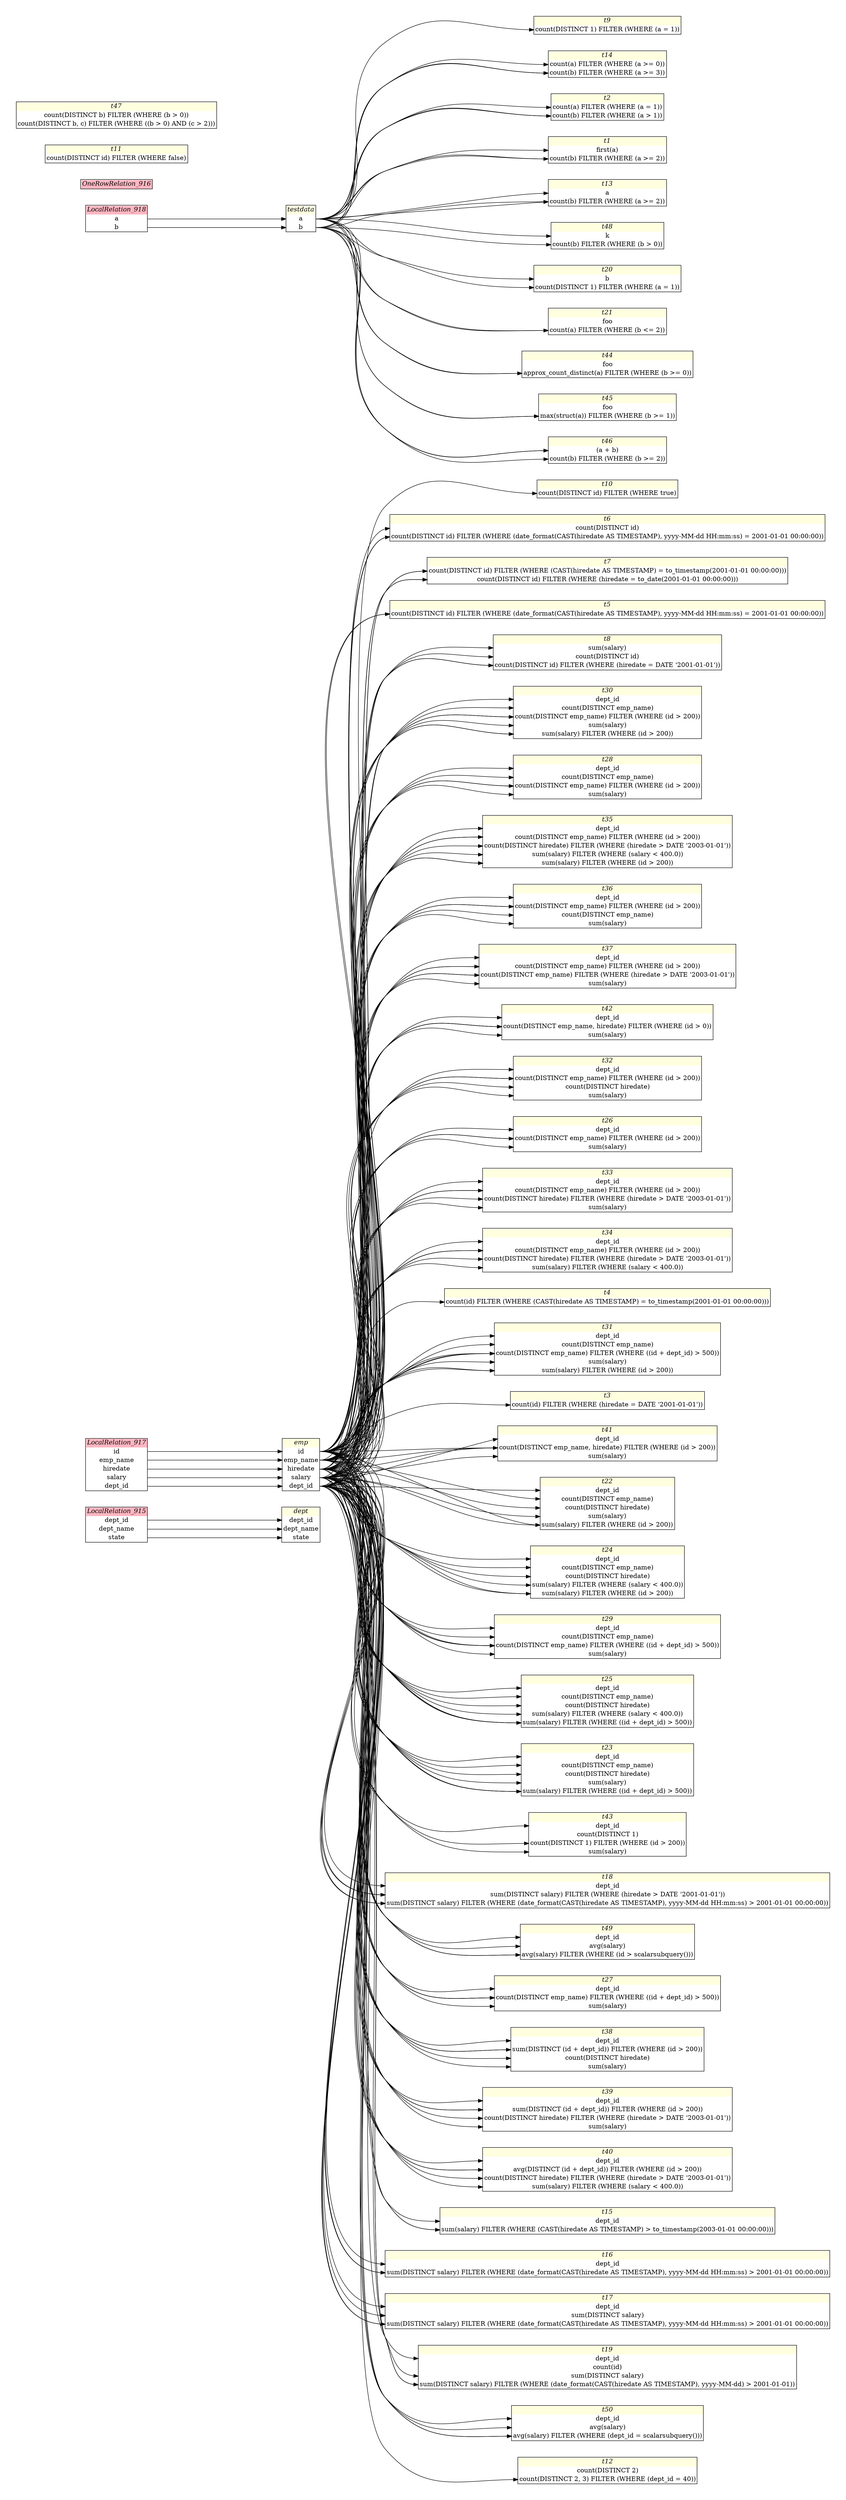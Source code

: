 // Automatically generated by SQLFlowTestSuite


digraph {
  graph [pad="0.5", nodesep="0.5", ranksep="2", fontname="Helvetica"];
  node [shape=plain]
  rankdir=LR;

  
"LocalRelation_915" [label=<
<table border="1" cellborder="0" cellspacing="0">
  <tr><td bgcolor="lightpink"><i>LocalRelation_915</i></td></tr>
  <tr><td port="0">dept_id</td></tr>
<tr><td port="1">dept_name</td></tr>
<tr><td port="2">state</td></tr>
</table>>];
           

"LocalRelation_917" [label=<
<table border="1" cellborder="0" cellspacing="0">
  <tr><td bgcolor="lightpink"><i>LocalRelation_917</i></td></tr>
  <tr><td port="0">id</td></tr>
<tr><td port="1">emp_name</td></tr>
<tr><td port="2">hiredate</td></tr>
<tr><td port="3">salary</td></tr>
<tr><td port="4">dept_id</td></tr>
</table>>];
           

"LocalRelation_918" [label=<
<table border="1" cellborder="0" cellspacing="0">
  <tr><td bgcolor="lightpink"><i>LocalRelation_918</i></td></tr>
  <tr><td port="0">a</td></tr>
<tr><td port="1">b</td></tr>
</table>>];
           

"OneRowRelation_916" [label=<
<table border="1" cellborder="0" cellspacing="0">
  <tr><td bgcolor="lightpink"><i>OneRowRelation_916</i></td></tr>
  
</table>>];
           

"dept" [label=<
<table border="1" cellborder="0" cellspacing="0">
  <tr><td bgcolor="lightyellow"><i>dept</i></td></tr>
  <tr><td port="0">dept_id</td></tr>
<tr><td port="1">dept_name</td></tr>
<tr><td port="2">state</td></tr>
</table>>];
           

"emp" [label=<
<table border="1" cellborder="0" cellspacing="0">
  <tr><td bgcolor="lightyellow"><i>emp</i></td></tr>
  <tr><td port="0">id</td></tr>
<tr><td port="1">emp_name</td></tr>
<tr><td port="2">hiredate</td></tr>
<tr><td port="3">salary</td></tr>
<tr><td port="4">dept_id</td></tr>
</table>>];
           

"t1" [label=<
<table border="1" cellborder="0" cellspacing="0">
  <tr><td bgcolor="lightyellow"><i>t1</i></td></tr>
  <tr><td port="0">b</td></tr>
</table>>];
           

"t1" [label=<
<table border="1" cellborder="0" cellspacing="0">
  <tr><td bgcolor="lightyellow"><i>t1</i></td></tr>
  <tr><td port="0">first(a)</td></tr>
<tr><td port="1">count(b) FILTER (WHERE (a &gt;= 2))</td></tr>
</table>>];
           

"t10" [label=<
<table border="1" cellborder="0" cellspacing="0">
  <tr><td bgcolor="lightyellow"><i>t10</i></td></tr>
  <tr><td port="0">count(DISTINCT id) FILTER (WHERE true)</td></tr>
</table>>];
           

"t11" [label=<
<table border="1" cellborder="0" cellspacing="0">
  <tr><td bgcolor="lightyellow"><i>t11</i></td></tr>
  <tr><td port="0">count(DISTINCT id) FILTER (WHERE false)</td></tr>
</table>>];
           

"t12" [label=<
<table border="1" cellborder="0" cellspacing="0">
  <tr><td bgcolor="lightyellow"><i>t12</i></td></tr>
  <tr><td port="0">count(DISTINCT 2)</td></tr>
<tr><td port="1">count(DISTINCT 2, 3) FILTER (WHERE (dept_id = 40))</td></tr>
</table>>];
           

"t13" [label=<
<table border="1" cellborder="0" cellspacing="0">
  <tr><td bgcolor="lightyellow"><i>t13</i></td></tr>
  <tr><td port="0">a</td></tr>
<tr><td port="1">count(b) FILTER (WHERE (a &gt;= 2))</td></tr>
</table>>];
           

"t14" [label=<
<table border="1" cellborder="0" cellspacing="0">
  <tr><td bgcolor="lightyellow"><i>t14</i></td></tr>
  <tr><td port="0">count(a) FILTER (WHERE (a &gt;= 0))</td></tr>
<tr><td port="1">count(b) FILTER (WHERE (a &gt;= 3))</td></tr>
</table>>];
           

"t15" [label=<
<table border="1" cellborder="0" cellspacing="0">
  <tr><td bgcolor="lightyellow"><i>t15</i></td></tr>
  <tr><td port="0">dept_id</td></tr>
<tr><td port="1">sum(salary) FILTER (WHERE (CAST(hiredate AS TIMESTAMP) &gt; to_timestamp(2003-01-01 00:00:00)))</td></tr>
</table>>];
           

"t16" [label=<
<table border="1" cellborder="0" cellspacing="0">
  <tr><td bgcolor="lightyellow"><i>t16</i></td></tr>
  <tr><td port="0">dept_id</td></tr>
<tr><td port="1">sum(DISTINCT salary) FILTER (WHERE (date_format(CAST(hiredate AS TIMESTAMP), yyyy-MM-dd HH:mm:ss) &gt; 2001-01-01 00:00:00))</td></tr>
</table>>];
           

"t17" [label=<
<table border="1" cellborder="0" cellspacing="0">
  <tr><td bgcolor="lightyellow"><i>t17</i></td></tr>
  <tr><td port="0">dept_id</td></tr>
<tr><td port="1">sum(DISTINCT salary)</td></tr>
<tr><td port="2">sum(DISTINCT salary) FILTER (WHERE (date_format(CAST(hiredate AS TIMESTAMP), yyyy-MM-dd HH:mm:ss) &gt; 2001-01-01 00:00:00))</td></tr>
</table>>];
           

"t18" [label=<
<table border="1" cellborder="0" cellspacing="0">
  <tr><td bgcolor="lightyellow"><i>t18</i></td></tr>
  <tr><td port="0">dept_id</td></tr>
<tr><td port="1">sum(DISTINCT salary) FILTER (WHERE (hiredate &gt; DATE '2001-01-01'))</td></tr>
<tr><td port="2">sum(DISTINCT salary) FILTER (WHERE (date_format(CAST(hiredate AS TIMESTAMP), yyyy-MM-dd HH:mm:ss) &gt; 2001-01-01 00:00:00))</td></tr>
</table>>];
           

"t19" [label=<
<table border="1" cellborder="0" cellspacing="0">
  <tr><td bgcolor="lightyellow"><i>t19</i></td></tr>
  <tr><td port="0">dept_id</td></tr>
<tr><td port="1">count(id)</td></tr>
<tr><td port="2">sum(DISTINCT salary)</td></tr>
<tr><td port="3">sum(DISTINCT salary) FILTER (WHERE (date_format(CAST(hiredate AS TIMESTAMP), yyyy-MM-dd) &gt; 2001-01-01))</td></tr>
</table>>];
           

"t2" [label=<
<table border="1" cellborder="0" cellspacing="0">
  <tr><td bgcolor="lightyellow"><i>t2</i></td></tr>
  <tr><td port="0">count(a) FILTER (WHERE (a = 1))</td></tr>
<tr><td port="1">count(b) FILTER (WHERE (a &gt; 1))</td></tr>
</table>>];
           

"t20" [label=<
<table border="1" cellborder="0" cellspacing="0">
  <tr><td bgcolor="lightyellow"><i>t20</i></td></tr>
  <tr><td port="0">b</td></tr>
<tr><td port="1">count(DISTINCT 1) FILTER (WHERE (a = 1))</td></tr>
</table>>];
           

"t21" [label=<
<table border="1" cellborder="0" cellspacing="0">
  <tr><td bgcolor="lightyellow"><i>t21</i></td></tr>
  <tr><td port="0">foo</td></tr>
<tr><td port="1">count(a) FILTER (WHERE (b &lt;= 2))</td></tr>
</table>>];
           

"t22" [label=<
<table border="1" cellborder="0" cellspacing="0">
  <tr><td bgcolor="lightyellow"><i>t22</i></td></tr>
  <tr><td port="0">dept_id</td></tr>
<tr><td port="1">count(DISTINCT emp_name)</td></tr>
<tr><td port="2">count(DISTINCT hiredate)</td></tr>
<tr><td port="3">sum(salary)</td></tr>
<tr><td port="4">sum(salary) FILTER (WHERE (id &gt; 200))</td></tr>
</table>>];
           

"t23" [label=<
<table border="1" cellborder="0" cellspacing="0">
  <tr><td bgcolor="lightyellow"><i>t23</i></td></tr>
  <tr><td port="0">dept_id</td></tr>
<tr><td port="1">count(DISTINCT emp_name)</td></tr>
<tr><td port="2">count(DISTINCT hiredate)</td></tr>
<tr><td port="3">sum(salary)</td></tr>
<tr><td port="4">sum(salary) FILTER (WHERE ((id + dept_id) &gt; 500))</td></tr>
</table>>];
           

"t24" [label=<
<table border="1" cellborder="0" cellspacing="0">
  <tr><td bgcolor="lightyellow"><i>t24</i></td></tr>
  <tr><td port="0">dept_id</td></tr>
<tr><td port="1">count(DISTINCT emp_name)</td></tr>
<tr><td port="2">count(DISTINCT hiredate)</td></tr>
<tr><td port="3">sum(salary) FILTER (WHERE (salary &lt; 400.0))</td></tr>
<tr><td port="4">sum(salary) FILTER (WHERE (id &gt; 200))</td></tr>
</table>>];
           

"t25" [label=<
<table border="1" cellborder="0" cellspacing="0">
  <tr><td bgcolor="lightyellow"><i>t25</i></td></tr>
  <tr><td port="0">dept_id</td></tr>
<tr><td port="1">count(DISTINCT emp_name)</td></tr>
<tr><td port="2">count(DISTINCT hiredate)</td></tr>
<tr><td port="3">sum(salary) FILTER (WHERE (salary &lt; 400.0))</td></tr>
<tr><td port="4">sum(salary) FILTER (WHERE ((id + dept_id) &gt; 500))</td></tr>
</table>>];
           

"t26" [label=<
<table border="1" cellborder="0" cellspacing="0">
  <tr><td bgcolor="lightyellow"><i>t26</i></td></tr>
  <tr><td port="0">dept_id</td></tr>
<tr><td port="1">count(DISTINCT emp_name) FILTER (WHERE (id &gt; 200))</td></tr>
<tr><td port="2">sum(salary)</td></tr>
</table>>];
           

"t27" [label=<
<table border="1" cellborder="0" cellspacing="0">
  <tr><td bgcolor="lightyellow"><i>t27</i></td></tr>
  <tr><td port="0">dept_id</td></tr>
<tr><td port="1">count(DISTINCT emp_name) FILTER (WHERE ((id + dept_id) &gt; 500))</td></tr>
<tr><td port="2">sum(salary)</td></tr>
</table>>];
           

"t28" [label=<
<table border="1" cellborder="0" cellspacing="0">
  <tr><td bgcolor="lightyellow"><i>t28</i></td></tr>
  <tr><td port="0">dept_id</td></tr>
<tr><td port="1">count(DISTINCT emp_name)</td></tr>
<tr><td port="2">count(DISTINCT emp_name) FILTER (WHERE (id &gt; 200))</td></tr>
<tr><td port="3">sum(salary)</td></tr>
</table>>];
           

"t29" [label=<
<table border="1" cellborder="0" cellspacing="0">
  <tr><td bgcolor="lightyellow"><i>t29</i></td></tr>
  <tr><td port="0">dept_id</td></tr>
<tr><td port="1">count(DISTINCT emp_name)</td></tr>
<tr><td port="2">count(DISTINCT emp_name) FILTER (WHERE ((id + dept_id) &gt; 500))</td></tr>
<tr><td port="3">sum(salary)</td></tr>
</table>>];
           

"t3" [label=<
<table border="1" cellborder="0" cellspacing="0">
  <tr><td bgcolor="lightyellow"><i>t3</i></td></tr>
  <tr><td port="0">count(id) FILTER (WHERE (hiredate = DATE '2001-01-01'))</td></tr>
</table>>];
           

"t30" [label=<
<table border="1" cellborder="0" cellspacing="0">
  <tr><td bgcolor="lightyellow"><i>t30</i></td></tr>
  <tr><td port="0">dept_id</td></tr>
<tr><td port="1">count(DISTINCT emp_name)</td></tr>
<tr><td port="2">count(DISTINCT emp_name) FILTER (WHERE (id &gt; 200))</td></tr>
<tr><td port="3">sum(salary)</td></tr>
<tr><td port="4">sum(salary) FILTER (WHERE (id &gt; 200))</td></tr>
</table>>];
           

"t31" [label=<
<table border="1" cellborder="0" cellspacing="0">
  <tr><td bgcolor="lightyellow"><i>t31</i></td></tr>
  <tr><td port="0">dept_id</td></tr>
<tr><td port="1">count(DISTINCT emp_name)</td></tr>
<tr><td port="2">count(DISTINCT emp_name) FILTER (WHERE ((id + dept_id) &gt; 500))</td></tr>
<tr><td port="3">sum(salary)</td></tr>
<tr><td port="4">sum(salary) FILTER (WHERE (id &gt; 200))</td></tr>
</table>>];
           

"t32" [label=<
<table border="1" cellborder="0" cellspacing="0">
  <tr><td bgcolor="lightyellow"><i>t32</i></td></tr>
  <tr><td port="0">dept_id</td></tr>
<tr><td port="1">count(DISTINCT emp_name) FILTER (WHERE (id &gt; 200))</td></tr>
<tr><td port="2">count(DISTINCT hiredate)</td></tr>
<tr><td port="3">sum(salary)</td></tr>
</table>>];
           

"t33" [label=<
<table border="1" cellborder="0" cellspacing="0">
  <tr><td bgcolor="lightyellow"><i>t33</i></td></tr>
  <tr><td port="0">dept_id</td></tr>
<tr><td port="1">count(DISTINCT emp_name) FILTER (WHERE (id &gt; 200))</td></tr>
<tr><td port="2">count(DISTINCT hiredate) FILTER (WHERE (hiredate &gt; DATE '2003-01-01'))</td></tr>
<tr><td port="3">sum(salary)</td></tr>
</table>>];
           

"t34" [label=<
<table border="1" cellborder="0" cellspacing="0">
  <tr><td bgcolor="lightyellow"><i>t34</i></td></tr>
  <tr><td port="0">dept_id</td></tr>
<tr><td port="1">count(DISTINCT emp_name) FILTER (WHERE (id &gt; 200))</td></tr>
<tr><td port="2">count(DISTINCT hiredate) FILTER (WHERE (hiredate &gt; DATE '2003-01-01'))</td></tr>
<tr><td port="3">sum(salary) FILTER (WHERE (salary &lt; 400.0))</td></tr>
</table>>];
           

"t35" [label=<
<table border="1" cellborder="0" cellspacing="0">
  <tr><td bgcolor="lightyellow"><i>t35</i></td></tr>
  <tr><td port="0">dept_id</td></tr>
<tr><td port="1">count(DISTINCT emp_name) FILTER (WHERE (id &gt; 200))</td></tr>
<tr><td port="2">count(DISTINCT hiredate) FILTER (WHERE (hiredate &gt; DATE '2003-01-01'))</td></tr>
<tr><td port="3">sum(salary) FILTER (WHERE (salary &lt; 400.0))</td></tr>
<tr><td port="4">sum(salary) FILTER (WHERE (id &gt; 200))</td></tr>
</table>>];
           

"t36" [label=<
<table border="1" cellborder="0" cellspacing="0">
  <tr><td bgcolor="lightyellow"><i>t36</i></td></tr>
  <tr><td port="0">dept_id</td></tr>
<tr><td port="1">count(DISTINCT emp_name) FILTER (WHERE (id &gt; 200))</td></tr>
<tr><td port="2">count(DISTINCT emp_name)</td></tr>
<tr><td port="3">sum(salary)</td></tr>
</table>>];
           

"t37" [label=<
<table border="1" cellborder="0" cellspacing="0">
  <tr><td bgcolor="lightyellow"><i>t37</i></td></tr>
  <tr><td port="0">dept_id</td></tr>
<tr><td port="1">count(DISTINCT emp_name) FILTER (WHERE (id &gt; 200))</td></tr>
<tr><td port="2">count(DISTINCT emp_name) FILTER (WHERE (hiredate &gt; DATE '2003-01-01'))</td></tr>
<tr><td port="3">sum(salary)</td></tr>
</table>>];
           

"t38" [label=<
<table border="1" cellborder="0" cellspacing="0">
  <tr><td bgcolor="lightyellow"><i>t38</i></td></tr>
  <tr><td port="0">dept_id</td></tr>
<tr><td port="1">sum(DISTINCT (id + dept_id)) FILTER (WHERE (id &gt; 200))</td></tr>
<tr><td port="2">count(DISTINCT hiredate)</td></tr>
<tr><td port="3">sum(salary)</td></tr>
</table>>];
           

"t39" [label=<
<table border="1" cellborder="0" cellspacing="0">
  <tr><td bgcolor="lightyellow"><i>t39</i></td></tr>
  <tr><td port="0">dept_id</td></tr>
<tr><td port="1">sum(DISTINCT (id + dept_id)) FILTER (WHERE (id &gt; 200))</td></tr>
<tr><td port="2">count(DISTINCT hiredate) FILTER (WHERE (hiredate &gt; DATE '2003-01-01'))</td></tr>
<tr><td port="3">sum(salary)</td></tr>
</table>>];
           

"t4" [label=<
<table border="1" cellborder="0" cellspacing="0">
  <tr><td bgcolor="lightyellow"><i>t4</i></td></tr>
  <tr><td port="0">count(id) FILTER (WHERE (CAST(hiredate AS TIMESTAMP) = to_timestamp(2001-01-01 00:00:00)))</td></tr>
</table>>];
           

"t40" [label=<
<table border="1" cellborder="0" cellspacing="0">
  <tr><td bgcolor="lightyellow"><i>t40</i></td></tr>
  <tr><td port="0">dept_id</td></tr>
<tr><td port="1">avg(DISTINCT (id + dept_id)) FILTER (WHERE (id &gt; 200))</td></tr>
<tr><td port="2">count(DISTINCT hiredate) FILTER (WHERE (hiredate &gt; DATE '2003-01-01'))</td></tr>
<tr><td port="3">sum(salary) FILTER (WHERE (salary &lt; 400.0))</td></tr>
</table>>];
           

"t41" [label=<
<table border="1" cellborder="0" cellspacing="0">
  <tr><td bgcolor="lightyellow"><i>t41</i></td></tr>
  <tr><td port="0">dept_id</td></tr>
<tr><td port="1">count(DISTINCT emp_name, hiredate) FILTER (WHERE (id &gt; 200))</td></tr>
<tr><td port="2">sum(salary)</td></tr>
</table>>];
           

"t42" [label=<
<table border="1" cellborder="0" cellspacing="0">
  <tr><td bgcolor="lightyellow"><i>t42</i></td></tr>
  <tr><td port="0">dept_id</td></tr>
<tr><td port="1">count(DISTINCT emp_name, hiredate) FILTER (WHERE (id &gt; 0))</td></tr>
<tr><td port="2">sum(salary)</td></tr>
</table>>];
           

"t43" [label=<
<table border="1" cellborder="0" cellspacing="0">
  <tr><td bgcolor="lightyellow"><i>t43</i></td></tr>
  <tr><td port="0">dept_id</td></tr>
<tr><td port="1">count(DISTINCT 1)</td></tr>
<tr><td port="2">count(DISTINCT 1) FILTER (WHERE (id &gt; 200))</td></tr>
<tr><td port="3">sum(salary)</td></tr>
</table>>];
           

"t44" [label=<
<table border="1" cellborder="0" cellspacing="0">
  <tr><td bgcolor="lightyellow"><i>t44</i></td></tr>
  <tr><td port="0">foo</td></tr>
<tr><td port="1">approx_count_distinct(a) FILTER (WHERE (b &gt;= 0))</td></tr>
</table>>];
           

"t45" [label=<
<table border="1" cellborder="0" cellspacing="0">
  <tr><td bgcolor="lightyellow"><i>t45</i></td></tr>
  <tr><td port="0">foo</td></tr>
<tr><td port="1">max(struct(a)) FILTER (WHERE (b &gt;= 1))</td></tr>
</table>>];
           

"t46" [label=<
<table border="1" cellborder="0" cellspacing="0">
  <tr><td bgcolor="lightyellow"><i>t46</i></td></tr>
  <tr><td port="0">(a + b)</td></tr>
<tr><td port="1">count(b) FILTER (WHERE (b &gt;= 2))</td></tr>
</table>>];
           

"t47" [label=<
<table border="1" cellborder="0" cellspacing="0">
  <tr><td bgcolor="lightyellow"><i>t47</i></td></tr>
  <tr><td port="0">count(DISTINCT b) FILTER (WHERE (b &gt; 0))</td></tr>
<tr><td port="1">count(DISTINCT b, c) FILTER (WHERE ((b &gt; 0) AND (c &gt; 2)))</td></tr>
</table>>];
           

"t48" [label=<
<table border="1" cellborder="0" cellspacing="0">
  <tr><td bgcolor="lightyellow"><i>t48</i></td></tr>
  <tr><td port="0">k</td></tr>
<tr><td port="1">count(b) FILTER (WHERE (b &gt; 0))</td></tr>
</table>>];
           

"t49" [label=<
<table border="1" cellborder="0" cellspacing="0">
  <tr><td bgcolor="lightyellow"><i>t49</i></td></tr>
  <tr><td port="0">dept_id</td></tr>
<tr><td port="1">avg(salary)</td></tr>
<tr><td port="2">avg(salary) FILTER (WHERE (id &gt; scalarsubquery()))</td></tr>
</table>>];
           

"t5" [label=<
<table border="1" cellborder="0" cellspacing="0">
  <tr><td bgcolor="lightyellow"><i>t5</i></td></tr>
  <tr><td port="0">count(DISTINCT id) FILTER (WHERE (date_format(CAST(hiredate AS TIMESTAMP), yyyy-MM-dd HH:mm:ss) = 2001-01-01 00:00:00))</td></tr>
</table>>];
           

"t50" [label=<
<table border="1" cellborder="0" cellspacing="0">
  <tr><td bgcolor="lightyellow"><i>t50</i></td></tr>
  <tr><td port="0">dept_id</td></tr>
<tr><td port="1">avg(salary)</td></tr>
<tr><td port="2">avg(salary) FILTER (WHERE (dept_id = scalarsubquery()))</td></tr>
</table>>];
           

"t6" [label=<
<table border="1" cellborder="0" cellspacing="0">
  <tr><td bgcolor="lightyellow"><i>t6</i></td></tr>
  <tr><td port="0">count(DISTINCT id)</td></tr>
<tr><td port="1">count(DISTINCT id) FILTER (WHERE (date_format(CAST(hiredate AS TIMESTAMP), yyyy-MM-dd HH:mm:ss) = 2001-01-01 00:00:00))</td></tr>
</table>>];
           

"t7" [label=<
<table border="1" cellborder="0" cellspacing="0">
  <tr><td bgcolor="lightyellow"><i>t7</i></td></tr>
  <tr><td port="0">count(DISTINCT id) FILTER (WHERE (CAST(hiredate AS TIMESTAMP) = to_timestamp(2001-01-01 00:00:00)))</td></tr>
<tr><td port="1">count(DISTINCT id) FILTER (WHERE (hiredate = to_date(2001-01-01 00:00:00)))</td></tr>
</table>>];
           

"t8" [label=<
<table border="1" cellborder="0" cellspacing="0">
  <tr><td bgcolor="lightyellow"><i>t8</i></td></tr>
  <tr><td port="0">sum(salary)</td></tr>
<tr><td port="1">count(DISTINCT id)</td></tr>
<tr><td port="2">count(DISTINCT id) FILTER (WHERE (hiredate = DATE '2001-01-01'))</td></tr>
</table>>];
           

"t9" [label=<
<table border="1" cellborder="0" cellspacing="0">
  <tr><td bgcolor="lightyellow"><i>t9</i></td></tr>
  <tr><td port="0">count(DISTINCT 1) FILTER (WHERE (a = 1))</td></tr>
</table>>];
           

"testdata" [label=<
<table border="1" cellborder="0" cellspacing="0">
  <tr><td bgcolor="lightyellow"><i>testdata</i></td></tr>
  <tr><td port="0">a</td></tr>
<tr><td port="1">b</td></tr>
</table>>];
           
  "LocalRelation_915":0 -> dept:0
"LocalRelation_915":1 -> dept:1
"LocalRelation_915":2 -> dept:2
"LocalRelation_917":0 -> emp:0
"LocalRelation_917":1 -> emp:1
"LocalRelation_917":2 -> emp:2
"LocalRelation_917":3 -> emp:3
"LocalRelation_917":4 -> emp:4
"LocalRelation_918":0 -> testdata:0
"LocalRelation_918":1 -> testdata:1
"emp":0 -> t10:0
"emp":0 -> t22:4
"emp":0 -> t23:4
"emp":0 -> t24:4
"emp":0 -> t25:4
"emp":0 -> t26:1
"emp":0 -> t27:1
"emp":0 -> t28:2
"emp":0 -> t29:2
"emp":0 -> t30:2
"emp":0 -> t30:4
"emp":0 -> t31:2
"emp":0 -> t31:4
"emp":0 -> t32:1
"emp":0 -> t33:1
"emp":0 -> t34:1
"emp":0 -> t35:1
"emp":0 -> t35:4
"emp":0 -> t36:1
"emp":0 -> t37:1
"emp":0 -> t38:1
"emp":0 -> t39:1
"emp":0 -> t40:1
"emp":0 -> t41:1
"emp":0 -> t42:1
"emp":0 -> t43:2
"emp":0 -> t49:2
"emp":0 -> t5:0
"emp":0 -> t6:0
"emp":0 -> t6:1
"emp":0 -> t7:0
"emp":0 -> t7:1
"emp":0 -> t8:1
"emp":0 -> t8:2
"emp":1 -> t22:1
"emp":1 -> t23:1
"emp":1 -> t24:1
"emp":1 -> t25:1
"emp":1 -> t26:1
"emp":1 -> t27:1
"emp":1 -> t28:1
"emp":1 -> t28:2
"emp":1 -> t29:1
"emp":1 -> t29:2
"emp":1 -> t30:1
"emp":1 -> t30:2
"emp":1 -> t31:1
"emp":1 -> t31:2
"emp":1 -> t32:1
"emp":1 -> t33:1
"emp":1 -> t34:1
"emp":1 -> t35:1
"emp":1 -> t36:1
"emp":1 -> t36:2
"emp":1 -> t37:1
"emp":1 -> t37:2
"emp":1 -> t41:1
"emp":1 -> t42:1
"emp":2 -> t15:1
"emp":2 -> t16:1
"emp":2 -> t17:2
"emp":2 -> t18:1
"emp":2 -> t18:2
"emp":2 -> t19:3
"emp":2 -> t22:2
"emp":2 -> t23:2
"emp":2 -> t24:2
"emp":2 -> t25:2
"emp":2 -> t32:2
"emp":2 -> t33:2
"emp":2 -> t34:2
"emp":2 -> t35:2
"emp":2 -> t37:2
"emp":2 -> t38:2
"emp":2 -> t39:2
"emp":2 -> t3:0
"emp":2 -> t40:2
"emp":2 -> t41:1
"emp":2 -> t42:1
"emp":2 -> t4:0
"emp":2 -> t5:0
"emp":2 -> t6:1
"emp":2 -> t7:0
"emp":2 -> t7:1
"emp":2 -> t8:2
"emp":3 -> t15:1
"emp":3 -> t16:1
"emp":3 -> t17:1
"emp":3 -> t17:2
"emp":3 -> t18:1
"emp":3 -> t18:2
"emp":3 -> t19:2
"emp":3 -> t19:3
"emp":3 -> t22:3
"emp":3 -> t22:4
"emp":3 -> t23:3
"emp":3 -> t23:4
"emp":3 -> t24:3
"emp":3 -> t24:4
"emp":3 -> t25:3
"emp":3 -> t25:4
"emp":3 -> t26:2
"emp":3 -> t27:2
"emp":3 -> t28:3
"emp":3 -> t29:3
"emp":3 -> t30:3
"emp":3 -> t30:4
"emp":3 -> t31:3
"emp":3 -> t31:4
"emp":3 -> t32:3
"emp":3 -> t33:3
"emp":3 -> t34:3
"emp":3 -> t35:3
"emp":3 -> t35:4
"emp":3 -> t36:3
"emp":3 -> t37:3
"emp":3 -> t38:3
"emp":3 -> t39:3
"emp":3 -> t40:3
"emp":3 -> t41:2
"emp":3 -> t42:2
"emp":3 -> t43:3
"emp":3 -> t49:1
"emp":3 -> t49:2
"emp":3 -> t50:1
"emp":3 -> t50:2
"emp":3 -> t8:0
"emp":4 -> t12:1
"emp":4 -> t15:0
"emp":4 -> t16:0
"emp":4 -> t17:0
"emp":4 -> t18:0
"emp":4 -> t19:0
"emp":4 -> t22:0
"emp":4 -> t23:0
"emp":4 -> t23:4
"emp":4 -> t24:0
"emp":4 -> t25:0
"emp":4 -> t25:4
"emp":4 -> t26:0
"emp":4 -> t27:0
"emp":4 -> t27:1
"emp":4 -> t28:0
"emp":4 -> t29:0
"emp":4 -> t29:2
"emp":4 -> t30:0
"emp":4 -> t31:0
"emp":4 -> t31:2
"emp":4 -> t32:0
"emp":4 -> t33:0
"emp":4 -> t34:0
"emp":4 -> t35:0
"emp":4 -> t36:0
"emp":4 -> t37:0
"emp":4 -> t38:0
"emp":4 -> t38:1
"emp":4 -> t39:0
"emp":4 -> t39:1
"emp":4 -> t40:0
"emp":4 -> t40:1
"emp":4 -> t41:0
"emp":4 -> t42:0
"emp":4 -> t43:0
"emp":4 -> t49:0
"emp":4 -> t50:0
"emp":4 -> t50:2
"testdata":0 -> t13:0
"testdata":0 -> t13:1
"testdata":0 -> t14:0
"testdata":0 -> t14:1
"testdata":0 -> t1:0
"testdata":0 -> t1:1
"testdata":0 -> t20:1
"testdata":0 -> t21:1
"testdata":0 -> t2:0
"testdata":0 -> t2:1
"testdata":0 -> t44:1
"testdata":0 -> t45:1
"testdata":0 -> t46:0
"testdata":0 -> t48:0
"testdata":0 -> t9:0
"testdata":1 -> t13:1
"testdata":1 -> t14:1
"testdata":1 -> t1:1
"testdata":1 -> t20:0
"testdata":1 -> t21:1
"testdata":1 -> t2:1
"testdata":1 -> t44:1
"testdata":1 -> t45:1
"testdata":1 -> t46:0
"testdata":1 -> t46:1
"testdata":1 -> t48:1
}
       